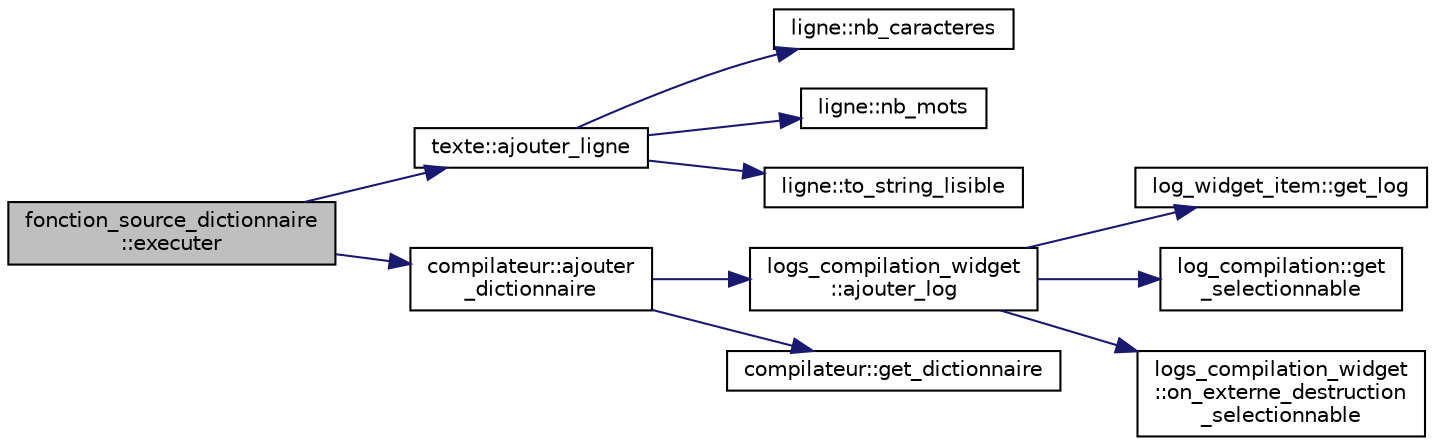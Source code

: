 digraph "fonction_source_dictionnaire::executer"
{
  edge [fontname="Helvetica",fontsize="10",labelfontname="Helvetica",labelfontsize="10"];
  node [fontname="Helvetica",fontsize="10",shape=record];
  rankdir="LR";
  Node13 [label="fonction_source_dictionnaire\l::executer",height=0.2,width=0.4,color="black", fillcolor="grey75", style="filled", fontcolor="black"];
  Node13 -> Node14 [color="midnightblue",fontsize="10",style="solid",fontname="Helvetica"];
  Node14 [label="texte::ajouter_ligne",height=0.2,width=0.4,color="black", fillcolor="white", style="filled",URL="$classtexte.html#abb3d9763a37659b12552379cb4e0dc8c",tooltip="Ajoute une ligne donnée en fin de texte. "];
  Node14 -> Node15 [color="midnightblue",fontsize="10",style="solid",fontname="Helvetica"];
  Node15 [label="ligne::nb_caracteres",height=0.2,width=0.4,color="black", fillcolor="white", style="filled",URL="$classligne.html#a3bfedd99e8ffbb068432df6d0768d5d1",tooltip="Retourne le nombre de caractères de la ligne. "];
  Node14 -> Node16 [color="midnightblue",fontsize="10",style="solid",fontname="Helvetica"];
  Node16 [label="ligne::nb_mots",height=0.2,width=0.4,color="black", fillcolor="white", style="filled",URL="$classligne.html#ada0847f3e3c95773bb2c03db970f81d7",tooltip="Retourne le nombre de mots de la ligne. "];
  Node14 -> Node17 [color="midnightblue",fontsize="10",style="solid",fontname="Helvetica"];
  Node17 [label="ligne::to_string_lisible",height=0.2,width=0.4,color="black", fillcolor="white", style="filled",URL="$classligne.html#affd23e66b472f932e1e28df34a652539",tooltip="Convertit et retourne la ligne au format QString avec l&#39;ajout de séparateur. "];
  Node13 -> Node18 [color="midnightblue",fontsize="10",style="solid",fontname="Helvetica"];
  Node18 [label="compilateur::ajouter\l_dictionnaire",height=0.2,width=0.4,color="black", fillcolor="white", style="filled",URL="$classcompilateur.html#adcc703c29d40c41a3db5457db1c5fe6d",tooltip="Ajoute un dictionnaire. "];
  Node18 -> Node19 [color="midnightblue",fontsize="10",style="solid",fontname="Helvetica"];
  Node19 [label="logs_compilation_widget\l::ajouter_log",height=0.2,width=0.4,color="black", fillcolor="white", style="filled",URL="$classlogs__compilation__widget.html#a51fcc25d77ca9beafc2721d9c84f07a7",tooltip="Ajoute un log à la liste des logs. "];
  Node19 -> Node20 [color="midnightblue",fontsize="10",style="solid",fontname="Helvetica"];
  Node20 [label="log_widget_item::get_log",height=0.2,width=0.4,color="black", fillcolor="white", style="filled",URL="$classlog__widget__item.html#a50885aa7f8b31392370fe1dafe982a62",tooltip="Accesseur du log associé. "];
  Node19 -> Node21 [color="midnightblue",fontsize="10",style="solid",fontname="Helvetica"];
  Node21 [label="log_compilation::get\l_selectionnable",height=0.2,width=0.4,color="black", fillcolor="white", style="filled",URL="$classlog__compilation.html#a33648aa43d6eac93335fbf032c581f67",tooltip="Accesseur de l&#39;objet associé. "];
  Node19 -> Node22 [color="midnightblue",fontsize="10",style="solid",fontname="Helvetica"];
  Node22 [label="logs_compilation_widget\l::on_externe_destruction\l_selectionnable",height=0.2,width=0.4,color="black", fillcolor="white", style="filled",URL="$classlogs__compilation__widget.html#aa1e59554cb81d84ad0cd4245b166b2df",tooltip="Fonction appelée lors de la destruction d&#39;un objet sélectionnable. "];
  Node18 -> Node23 [color="midnightblue",fontsize="10",style="solid",fontname="Helvetica"];
  Node23 [label="compilateur::get_dictionnaire",height=0.2,width=0.4,color="black", fillcolor="white", style="filled",URL="$classcompilateur.html#a6fe40946fe454b0569e544285d457e80",tooltip="Accesseur d&#39;un dictionnaire. "];
}
